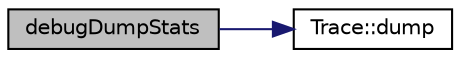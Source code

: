 digraph G
{
  edge [fontname="Helvetica",fontsize="10",labelfontname="Helvetica",labelfontsize="10"];
  node [fontname="Helvetica",fontsize="10",shape=record];
  rankdir=LR;
  Node1 [label="debugDumpStats",height=0.2,width=0.4,color="black", fillcolor="grey75", style="filled" fontcolor="black"];
  Node1 -> Node2 [color="midnightblue",fontsize="10",style="solid",fontname="Helvetica"];
  Node2 [label="Trace::dump",height=0.2,width=0.4,color="black", fillcolor="white", style="filled",URL="$namespaceTrace.html#a820d9033b0366d37ca820c184de3fa86"];
}
